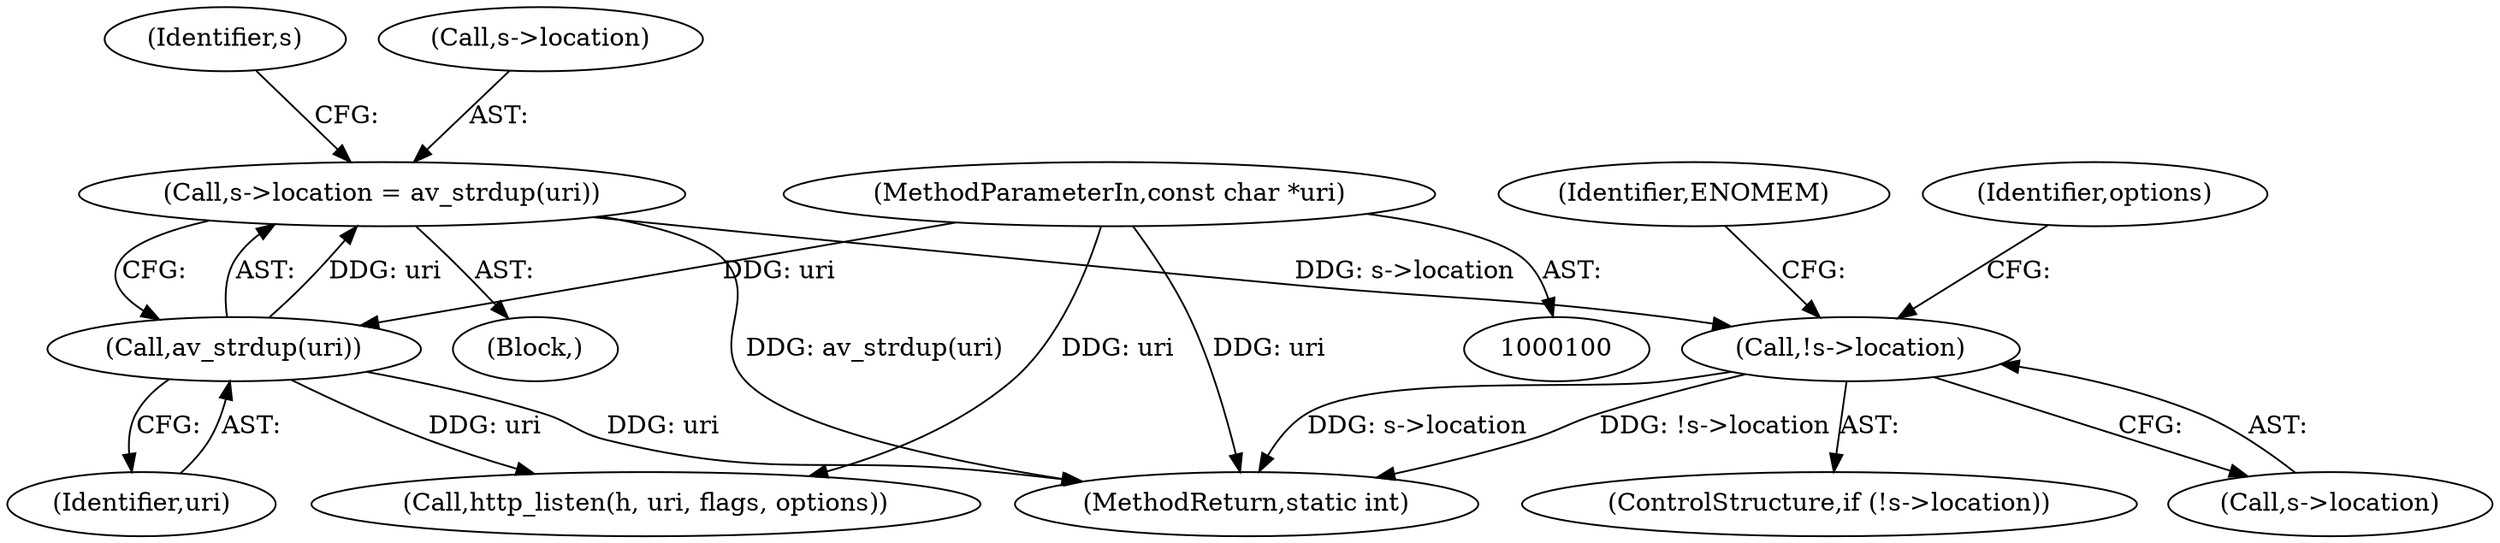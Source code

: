 digraph "0_FFmpeg_2a05c8f813de6f2278827734bf8102291e7484aa_1@API" {
"1000136" [label="(Call,s->location = av_strdup(uri))"];
"1000140" [label="(Call,av_strdup(uri))"];
"1000102" [label="(MethodParameterIn,const char *uri)"];
"1000143" [label="(Call,!s->location)"];
"1000259" [label="(MethodReturn,static int)"];
"1000145" [label="(Identifier,s)"];
"1000141" [label="(Identifier,uri)"];
"1000149" [label="(Identifier,ENOMEM)"];
"1000151" [label="(Identifier,options)"];
"1000142" [label="(ControlStructure,if (!s->location))"];
"1000143" [label="(Call,!s->location)"];
"1000105" [label="(Block,)"];
"1000140" [label="(Call,av_strdup(uri))"];
"1000238" [label="(Call,http_listen(h, uri, flags, options))"];
"1000102" [label="(MethodParameterIn,const char *uri)"];
"1000136" [label="(Call,s->location = av_strdup(uri))"];
"1000137" [label="(Call,s->location)"];
"1000144" [label="(Call,s->location)"];
"1000136" -> "1000105"  [label="AST: "];
"1000136" -> "1000140"  [label="CFG: "];
"1000137" -> "1000136"  [label="AST: "];
"1000140" -> "1000136"  [label="AST: "];
"1000145" -> "1000136"  [label="CFG: "];
"1000136" -> "1000259"  [label="DDG: av_strdup(uri)"];
"1000140" -> "1000136"  [label="DDG: uri"];
"1000136" -> "1000143"  [label="DDG: s->location"];
"1000140" -> "1000141"  [label="CFG: "];
"1000141" -> "1000140"  [label="AST: "];
"1000140" -> "1000259"  [label="DDG: uri"];
"1000102" -> "1000140"  [label="DDG: uri"];
"1000140" -> "1000238"  [label="DDG: uri"];
"1000102" -> "1000100"  [label="AST: "];
"1000102" -> "1000259"  [label="DDG: uri"];
"1000102" -> "1000238"  [label="DDG: uri"];
"1000143" -> "1000142"  [label="AST: "];
"1000143" -> "1000144"  [label="CFG: "];
"1000144" -> "1000143"  [label="AST: "];
"1000149" -> "1000143"  [label="CFG: "];
"1000151" -> "1000143"  [label="CFG: "];
"1000143" -> "1000259"  [label="DDG: s->location"];
"1000143" -> "1000259"  [label="DDG: !s->location"];
}
